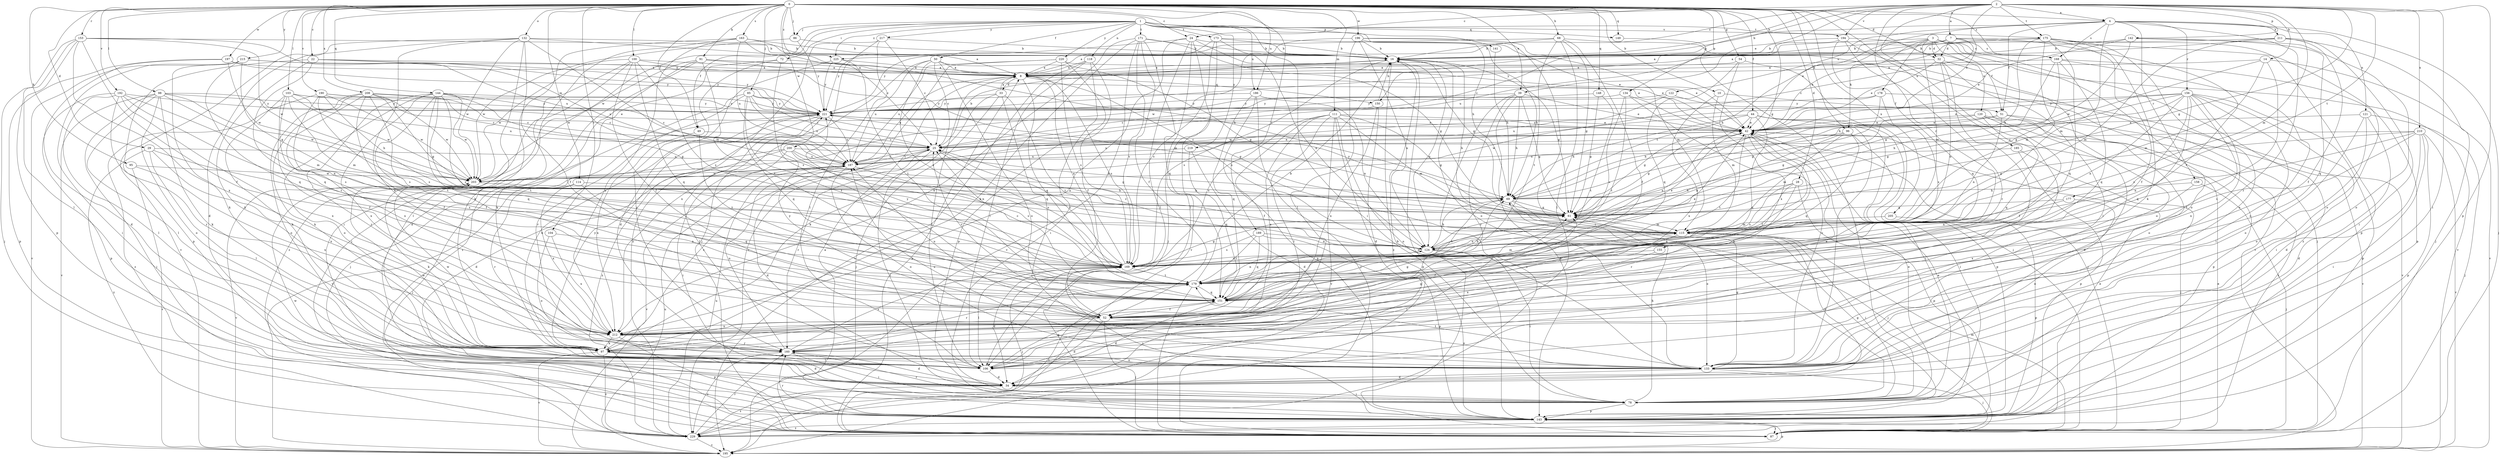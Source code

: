 strict digraph  {
0;
1;
2;
3;
4;
7;
8;
10;
14;
16;
22;
24;
25;
28;
29;
32;
33;
34;
39;
42;
44;
49;
50;
51;
52;
54;
61;
68;
69;
72;
78;
85;
86;
87;
91;
95;
96;
97;
98;
100;
103;
104;
106;
111;
114;
115;
118;
120;
121;
122;
124;
132;
133;
134;
141;
142;
143;
144;
148;
149;
150;
151;
153;
155;
156;
158;
160;
163;
168;
169;
171;
173;
175;
177;
178;
179;
185;
186;
187;
189;
190;
192;
194;
195;
196;
197;
200;
203;
205;
208;
210;
211;
212;
215;
217;
219;
220;
221;
225;
229;
0 -> 4  [label=a];
0 -> 10  [label=b];
0 -> 22  [label=c];
0 -> 24  [label=c];
0 -> 28  [label=d];
0 -> 29  [label=d];
0 -> 32  [label=d];
0 -> 39  [label=e];
0 -> 44  [label=f];
0 -> 49  [label=f];
0 -> 54  [label=g];
0 -> 61  [label=g];
0 -> 68  [label=h];
0 -> 85  [label=j];
0 -> 86  [label=j];
0 -> 91  [label=k];
0 -> 95  [label=k];
0 -> 96  [label=k];
0 -> 98  [label=l];
0 -> 100  [label=l];
0 -> 103  [label=l];
0 -> 104  [label=l];
0 -> 111  [label=m];
0 -> 114  [label=m];
0 -> 132  [label=o];
0 -> 134  [label=p];
0 -> 144  [label=q];
0 -> 148  [label=q];
0 -> 149  [label=q];
0 -> 153  [label=r];
0 -> 163  [label=s];
0 -> 168  [label=s];
0 -> 185  [label=u];
0 -> 186  [label=u];
0 -> 189  [label=v];
0 -> 190  [label=v];
0 -> 192  [label=v];
0 -> 196  [label=w];
0 -> 197  [label=w];
0 -> 200  [label=w];
0 -> 205  [label=x];
0 -> 208  [label=x];
0 -> 215  [label=y];
0 -> 225  [label=z];
1 -> 49  [label=f];
1 -> 50  [label=f];
1 -> 69  [label=h];
1 -> 72  [label=i];
1 -> 78  [label=i];
1 -> 86  [label=j];
1 -> 118  [label=n];
1 -> 141  [label=p];
1 -> 149  [label=q];
1 -> 171  [label=t];
1 -> 173  [label=t];
1 -> 175  [label=t];
1 -> 186  [label=u];
1 -> 194  [label=v];
1 -> 203  [label=w];
1 -> 217  [label=y];
1 -> 219  [label=y];
1 -> 220  [label=y];
1 -> 225  [label=z];
2 -> 4  [label=a];
2 -> 7  [label=a];
2 -> 14  [label=b];
2 -> 16  [label=b];
2 -> 24  [label=c];
2 -> 39  [label=e];
2 -> 42  [label=e];
2 -> 61  [label=g];
2 -> 78  [label=i];
2 -> 106  [label=l];
2 -> 115  [label=m];
2 -> 142  [label=p];
2 -> 143  [label=p];
2 -> 150  [label=q];
2 -> 155  [label=r];
2 -> 175  [label=t];
2 -> 177  [label=t];
2 -> 194  [label=v];
2 -> 210  [label=x];
2 -> 225  [label=z];
3 -> 32  [label=d];
3 -> 51  [label=f];
3 -> 69  [label=h];
3 -> 96  [label=k];
3 -> 115  [label=m];
3 -> 120  [label=n];
3 -> 133  [label=o];
3 -> 168  [label=s];
3 -> 178  [label=t];
3 -> 187  [label=u];
3 -> 229  [label=z];
4 -> 16  [label=b];
4 -> 42  [label=e];
4 -> 51  [label=f];
4 -> 87  [label=j];
4 -> 115  [label=m];
4 -> 121  [label=n];
4 -> 122  [label=n];
4 -> 156  [label=r];
4 -> 158  [label=r];
4 -> 160  [label=r];
4 -> 168  [label=s];
4 -> 211  [label=x];
7 -> 8  [label=a];
7 -> 16  [label=b];
7 -> 25  [label=c];
7 -> 32  [label=d];
7 -> 133  [label=o];
7 -> 168  [label=s];
7 -> 179  [label=t];
7 -> 221  [label=y];
8 -> 33  [label=d];
8 -> 106  [label=l];
8 -> 124  [label=n];
8 -> 150  [label=q];
8 -> 151  [label=q];
8 -> 169  [label=s];
10 -> 51  [label=f];
10 -> 115  [label=m];
10 -> 212  [label=x];
14 -> 8  [label=a];
14 -> 61  [label=g];
14 -> 115  [label=m];
14 -> 179  [label=t];
14 -> 195  [label=v];
16 -> 8  [label=a];
16 -> 61  [label=g];
16 -> 124  [label=n];
16 -> 133  [label=o];
16 -> 169  [label=s];
16 -> 229  [label=z];
22 -> 8  [label=a];
22 -> 97  [label=k];
22 -> 143  [label=p];
22 -> 151  [label=q];
22 -> 187  [label=u];
22 -> 221  [label=y];
24 -> 16  [label=b];
24 -> 61  [label=g];
24 -> 87  [label=j];
24 -> 106  [label=l];
24 -> 195  [label=v];
24 -> 212  [label=x];
24 -> 221  [label=y];
25 -> 16  [label=b];
25 -> 42  [label=e];
25 -> 78  [label=i];
25 -> 160  [label=r];
25 -> 169  [label=s];
25 -> 187  [label=u];
28 -> 69  [label=h];
28 -> 143  [label=p];
28 -> 151  [label=q];
28 -> 160  [label=r];
28 -> 169  [label=s];
29 -> 106  [label=l];
29 -> 169  [label=s];
29 -> 187  [label=u];
29 -> 212  [label=x];
29 -> 229  [label=z];
32 -> 8  [label=a];
32 -> 42  [label=e];
32 -> 106  [label=l];
32 -> 124  [label=n];
32 -> 133  [label=o];
32 -> 160  [label=r];
33 -> 8  [label=a];
33 -> 87  [label=j];
33 -> 97  [label=k];
33 -> 151  [label=q];
33 -> 179  [label=t];
33 -> 221  [label=y];
34 -> 78  [label=i];
34 -> 229  [label=z];
39 -> 42  [label=e];
39 -> 61  [label=g];
39 -> 69  [label=h];
39 -> 143  [label=p];
39 -> 160  [label=r];
39 -> 221  [label=y];
39 -> 229  [label=z];
42 -> 25  [label=c];
42 -> 52  [label=f];
42 -> 61  [label=g];
42 -> 97  [label=k];
42 -> 124  [label=n];
42 -> 179  [label=t];
42 -> 187  [label=u];
42 -> 221  [label=y];
44 -> 42  [label=e];
44 -> 61  [label=g];
44 -> 69  [label=h];
44 -> 78  [label=i];
44 -> 133  [label=o];
44 -> 143  [label=p];
44 -> 151  [label=q];
44 -> 203  [label=w];
49 -> 25  [label=c];
49 -> 179  [label=t];
49 -> 212  [label=x];
50 -> 8  [label=a];
50 -> 25  [label=c];
50 -> 61  [label=g];
50 -> 133  [label=o];
50 -> 169  [label=s];
50 -> 187  [label=u];
50 -> 212  [label=x];
51 -> 42  [label=e];
51 -> 69  [label=h];
51 -> 124  [label=n];
51 -> 143  [label=p];
51 -> 195  [label=v];
52 -> 34  [label=d];
52 -> 61  [label=g];
52 -> 87  [label=j];
52 -> 133  [label=o];
52 -> 187  [label=u];
52 -> 212  [label=x];
52 -> 221  [label=y];
54 -> 8  [label=a];
54 -> 87  [label=j];
54 -> 151  [label=q];
54 -> 212  [label=x];
61 -> 115  [label=m];
68 -> 16  [label=b];
68 -> 52  [label=f];
68 -> 61  [label=g];
68 -> 106  [label=l];
68 -> 179  [label=t];
68 -> 195  [label=v];
68 -> 221  [label=y];
69 -> 61  [label=g];
69 -> 87  [label=j];
69 -> 133  [label=o];
69 -> 179  [label=t];
69 -> 221  [label=y];
72 -> 8  [label=a];
72 -> 160  [label=r];
72 -> 169  [label=s];
72 -> 229  [label=z];
78 -> 42  [label=e];
78 -> 69  [label=h];
78 -> 143  [label=p];
78 -> 160  [label=r];
85 -> 25  [label=c];
85 -> 61  [label=g];
85 -> 87  [label=j];
85 -> 151  [label=q];
85 -> 160  [label=r];
85 -> 179  [label=t];
85 -> 187  [label=u];
85 -> 221  [label=y];
86 -> 16  [label=b];
86 -> 203  [label=w];
86 -> 221  [label=y];
87 -> 8  [label=a];
87 -> 16  [label=b];
87 -> 42  [label=e];
87 -> 115  [label=m];
91 -> 8  [label=a];
91 -> 34  [label=d];
91 -> 42  [label=e];
91 -> 97  [label=k];
91 -> 115  [label=m];
91 -> 179  [label=t];
91 -> 203  [label=w];
95 -> 195  [label=v];
95 -> 203  [label=w];
95 -> 212  [label=x];
96 -> 25  [label=c];
96 -> 78  [label=i];
96 -> 115  [label=m];
96 -> 124  [label=n];
96 -> 151  [label=q];
97 -> 25  [label=c];
97 -> 34  [label=d];
97 -> 42  [label=e];
97 -> 61  [label=g];
97 -> 106  [label=l];
97 -> 133  [label=o];
97 -> 195  [label=v];
97 -> 203  [label=w];
97 -> 221  [label=y];
97 -> 229  [label=z];
98 -> 42  [label=e];
98 -> 87  [label=j];
98 -> 97  [label=k];
98 -> 106  [label=l];
98 -> 115  [label=m];
98 -> 133  [label=o];
98 -> 195  [label=v];
98 -> 203  [label=w];
98 -> 221  [label=y];
100 -> 8  [label=a];
100 -> 42  [label=e];
100 -> 52  [label=f];
100 -> 106  [label=l];
100 -> 151  [label=q];
100 -> 169  [label=s];
100 -> 203  [label=w];
100 -> 229  [label=z];
103 -> 25  [label=c];
103 -> 52  [label=f];
103 -> 97  [label=k];
103 -> 115  [label=m];
103 -> 169  [label=s];
103 -> 187  [label=u];
103 -> 203  [label=w];
103 -> 221  [label=y];
104 -> 124  [label=n];
104 -> 133  [label=o];
104 -> 212  [label=x];
106 -> 34  [label=d];
106 -> 151  [label=q];
111 -> 42  [label=e];
111 -> 52  [label=f];
111 -> 61  [label=g];
111 -> 106  [label=l];
111 -> 115  [label=m];
111 -> 133  [label=o];
111 -> 143  [label=p];
111 -> 169  [label=s];
111 -> 195  [label=v];
111 -> 212  [label=x];
114 -> 69  [label=h];
114 -> 151  [label=q];
114 -> 160  [label=r];
114 -> 212  [label=x];
115 -> 16  [label=b];
115 -> 34  [label=d];
115 -> 52  [label=f];
115 -> 78  [label=i];
115 -> 124  [label=n];
118 -> 8  [label=a];
118 -> 78  [label=i];
118 -> 106  [label=l];
118 -> 143  [label=p];
118 -> 195  [label=v];
120 -> 34  [label=d];
120 -> 42  [label=e];
120 -> 52  [label=f];
120 -> 61  [label=g];
120 -> 151  [label=q];
120 -> 229  [label=z];
121 -> 34  [label=d];
121 -> 42  [label=e];
121 -> 87  [label=j];
121 -> 106  [label=l];
121 -> 133  [label=o];
122 -> 133  [label=o];
122 -> 187  [label=u];
122 -> 221  [label=y];
124 -> 25  [label=c];
124 -> 42  [label=e];
124 -> 69  [label=h];
124 -> 78  [label=i];
124 -> 106  [label=l];
124 -> 169  [label=s];
132 -> 16  [label=b];
132 -> 25  [label=c];
132 -> 34  [label=d];
132 -> 52  [label=f];
132 -> 78  [label=i];
132 -> 115  [label=m];
132 -> 195  [label=v];
132 -> 203  [label=w];
132 -> 212  [label=x];
133 -> 34  [label=d];
133 -> 61  [label=g];
133 -> 87  [label=j];
133 -> 179  [label=t];
133 -> 187  [label=u];
133 -> 203  [label=w];
134 -> 87  [label=j];
134 -> 133  [label=o];
134 -> 169  [label=s];
134 -> 179  [label=t];
134 -> 221  [label=y];
141 -> 69  [label=h];
142 -> 16  [label=b];
142 -> 42  [label=e];
142 -> 133  [label=o];
142 -> 151  [label=q];
142 -> 203  [label=w];
143 -> 8  [label=a];
143 -> 16  [label=b];
143 -> 42  [label=e];
143 -> 61  [label=g];
143 -> 87  [label=j];
143 -> 160  [label=r];
143 -> 169  [label=s];
143 -> 203  [label=w];
143 -> 229  [label=z];
144 -> 25  [label=c];
144 -> 52  [label=f];
144 -> 61  [label=g];
144 -> 133  [label=o];
144 -> 151  [label=q];
144 -> 160  [label=r];
144 -> 169  [label=s];
144 -> 179  [label=t];
144 -> 203  [label=w];
144 -> 212  [label=x];
144 -> 221  [label=y];
148 -> 61  [label=g];
148 -> 179  [label=t];
148 -> 221  [label=y];
149 -> 78  [label=i];
150 -> 16  [label=b];
150 -> 25  [label=c];
150 -> 34  [label=d];
150 -> 212  [label=x];
151 -> 25  [label=c];
151 -> 34  [label=d];
151 -> 52  [label=f];
153 -> 16  [label=b];
153 -> 52  [label=f];
153 -> 87  [label=j];
153 -> 106  [label=l];
153 -> 143  [label=p];
153 -> 187  [label=u];
153 -> 203  [label=w];
153 -> 212  [label=x];
155 -> 169  [label=s];
155 -> 212  [label=x];
156 -> 42  [label=e];
156 -> 52  [label=f];
156 -> 61  [label=g];
156 -> 69  [label=h];
156 -> 78  [label=i];
156 -> 124  [label=n];
156 -> 133  [label=o];
156 -> 143  [label=p];
156 -> 151  [label=q];
156 -> 169  [label=s];
156 -> 212  [label=x];
156 -> 221  [label=y];
158 -> 69  [label=h];
158 -> 87  [label=j];
158 -> 212  [label=x];
160 -> 34  [label=d];
160 -> 78  [label=i];
160 -> 169  [label=s];
160 -> 187  [label=u];
160 -> 229  [label=z];
163 -> 8  [label=a];
163 -> 16  [label=b];
163 -> 69  [label=h];
163 -> 87  [label=j];
163 -> 97  [label=k];
163 -> 187  [label=u];
163 -> 212  [label=x];
168 -> 8  [label=a];
168 -> 61  [label=g];
168 -> 69  [label=h];
168 -> 133  [label=o];
168 -> 143  [label=p];
168 -> 151  [label=q];
169 -> 8  [label=a];
169 -> 25  [label=c];
169 -> 34  [label=d];
169 -> 42  [label=e];
169 -> 61  [label=g];
169 -> 87  [label=j];
169 -> 106  [label=l];
169 -> 115  [label=m];
169 -> 179  [label=t];
171 -> 16  [label=b];
171 -> 52  [label=f];
171 -> 61  [label=g];
171 -> 97  [label=k];
171 -> 151  [label=q];
171 -> 169  [label=s];
171 -> 195  [label=v];
171 -> 212  [label=x];
173 -> 8  [label=a];
173 -> 16  [label=b];
173 -> 42  [label=e];
173 -> 106  [label=l];
173 -> 124  [label=n];
173 -> 169  [label=s];
175 -> 16  [label=b];
175 -> 42  [label=e];
175 -> 52  [label=f];
175 -> 69  [label=h];
175 -> 97  [label=k];
175 -> 115  [label=m];
175 -> 133  [label=o];
175 -> 143  [label=p];
175 -> 151  [label=q];
177 -> 61  [label=g];
177 -> 124  [label=n];
177 -> 133  [label=o];
178 -> 61  [label=g];
178 -> 169  [label=s];
178 -> 195  [label=v];
178 -> 203  [label=w];
178 -> 221  [label=y];
179 -> 16  [label=b];
179 -> 25  [label=c];
179 -> 69  [label=h];
179 -> 87  [label=j];
179 -> 124  [label=n];
179 -> 151  [label=q];
179 -> 160  [label=r];
179 -> 221  [label=y];
185 -> 87  [label=j];
185 -> 143  [label=p];
185 -> 187  [label=u];
186 -> 87  [label=j];
186 -> 124  [label=n];
186 -> 143  [label=p];
186 -> 151  [label=q];
186 -> 221  [label=y];
187 -> 8  [label=a];
187 -> 25  [label=c];
187 -> 34  [label=d];
187 -> 133  [label=o];
187 -> 169  [label=s];
187 -> 195  [label=v];
187 -> 203  [label=w];
189 -> 124  [label=n];
189 -> 143  [label=p];
189 -> 151  [label=q];
189 -> 169  [label=s];
189 -> 179  [label=t];
190 -> 25  [label=c];
190 -> 69  [label=h];
190 -> 169  [label=s];
190 -> 179  [label=t];
190 -> 203  [label=w];
190 -> 221  [label=y];
190 -> 229  [label=z];
192 -> 106  [label=l];
192 -> 124  [label=n];
192 -> 143  [label=p];
192 -> 160  [label=r];
192 -> 179  [label=t];
192 -> 212  [label=x];
192 -> 221  [label=y];
194 -> 16  [label=b];
194 -> 25  [label=c];
194 -> 87  [label=j];
194 -> 151  [label=q];
194 -> 160  [label=r];
194 -> 195  [label=v];
195 -> 143  [label=p];
195 -> 187  [label=u];
196 -> 16  [label=b];
196 -> 69  [label=h];
196 -> 78  [label=i];
196 -> 106  [label=l];
196 -> 115  [label=m];
196 -> 124  [label=n];
196 -> 203  [label=w];
197 -> 8  [label=a];
197 -> 34  [label=d];
197 -> 143  [label=p];
197 -> 203  [label=w];
197 -> 221  [label=y];
200 -> 34  [label=d];
200 -> 61  [label=g];
200 -> 69  [label=h];
200 -> 78  [label=i];
200 -> 87  [label=j];
200 -> 124  [label=n];
200 -> 187  [label=u];
203 -> 69  [label=h];
203 -> 97  [label=k];
203 -> 195  [label=v];
205 -> 115  [label=m];
205 -> 143  [label=p];
208 -> 25  [label=c];
208 -> 52  [label=f];
208 -> 61  [label=g];
208 -> 97  [label=k];
208 -> 133  [label=o];
208 -> 169  [label=s];
208 -> 203  [label=w];
208 -> 212  [label=x];
208 -> 221  [label=y];
210 -> 25  [label=c];
210 -> 34  [label=d];
210 -> 61  [label=g];
210 -> 78  [label=i];
210 -> 124  [label=n];
210 -> 143  [label=p];
210 -> 169  [label=s];
210 -> 195  [label=v];
211 -> 8  [label=a];
211 -> 16  [label=b];
211 -> 52  [label=f];
211 -> 78  [label=i];
211 -> 87  [label=j];
211 -> 115  [label=m];
212 -> 97  [label=k];
212 -> 143  [label=p];
212 -> 160  [label=r];
215 -> 8  [label=a];
215 -> 61  [label=g];
215 -> 78  [label=i];
215 -> 97  [label=k];
215 -> 151  [label=q];
215 -> 195  [label=v];
215 -> 221  [label=y];
217 -> 16  [label=b];
217 -> 25  [label=c];
217 -> 87  [label=j];
217 -> 106  [label=l];
217 -> 229  [label=z];
219 -> 34  [label=d];
219 -> 151  [label=q];
219 -> 187  [label=u];
220 -> 8  [label=a];
220 -> 42  [label=e];
220 -> 52  [label=f];
220 -> 169  [label=s];
220 -> 187  [label=u];
220 -> 229  [label=z];
221 -> 42  [label=e];
221 -> 97  [label=k];
221 -> 106  [label=l];
221 -> 187  [label=u];
221 -> 195  [label=v];
221 -> 229  [label=z];
225 -> 8  [label=a];
225 -> 34  [label=d];
225 -> 179  [label=t];
225 -> 221  [label=y];
229 -> 42  [label=e];
229 -> 160  [label=r];
229 -> 179  [label=t];
229 -> 187  [label=u];
229 -> 195  [label=v];
}
